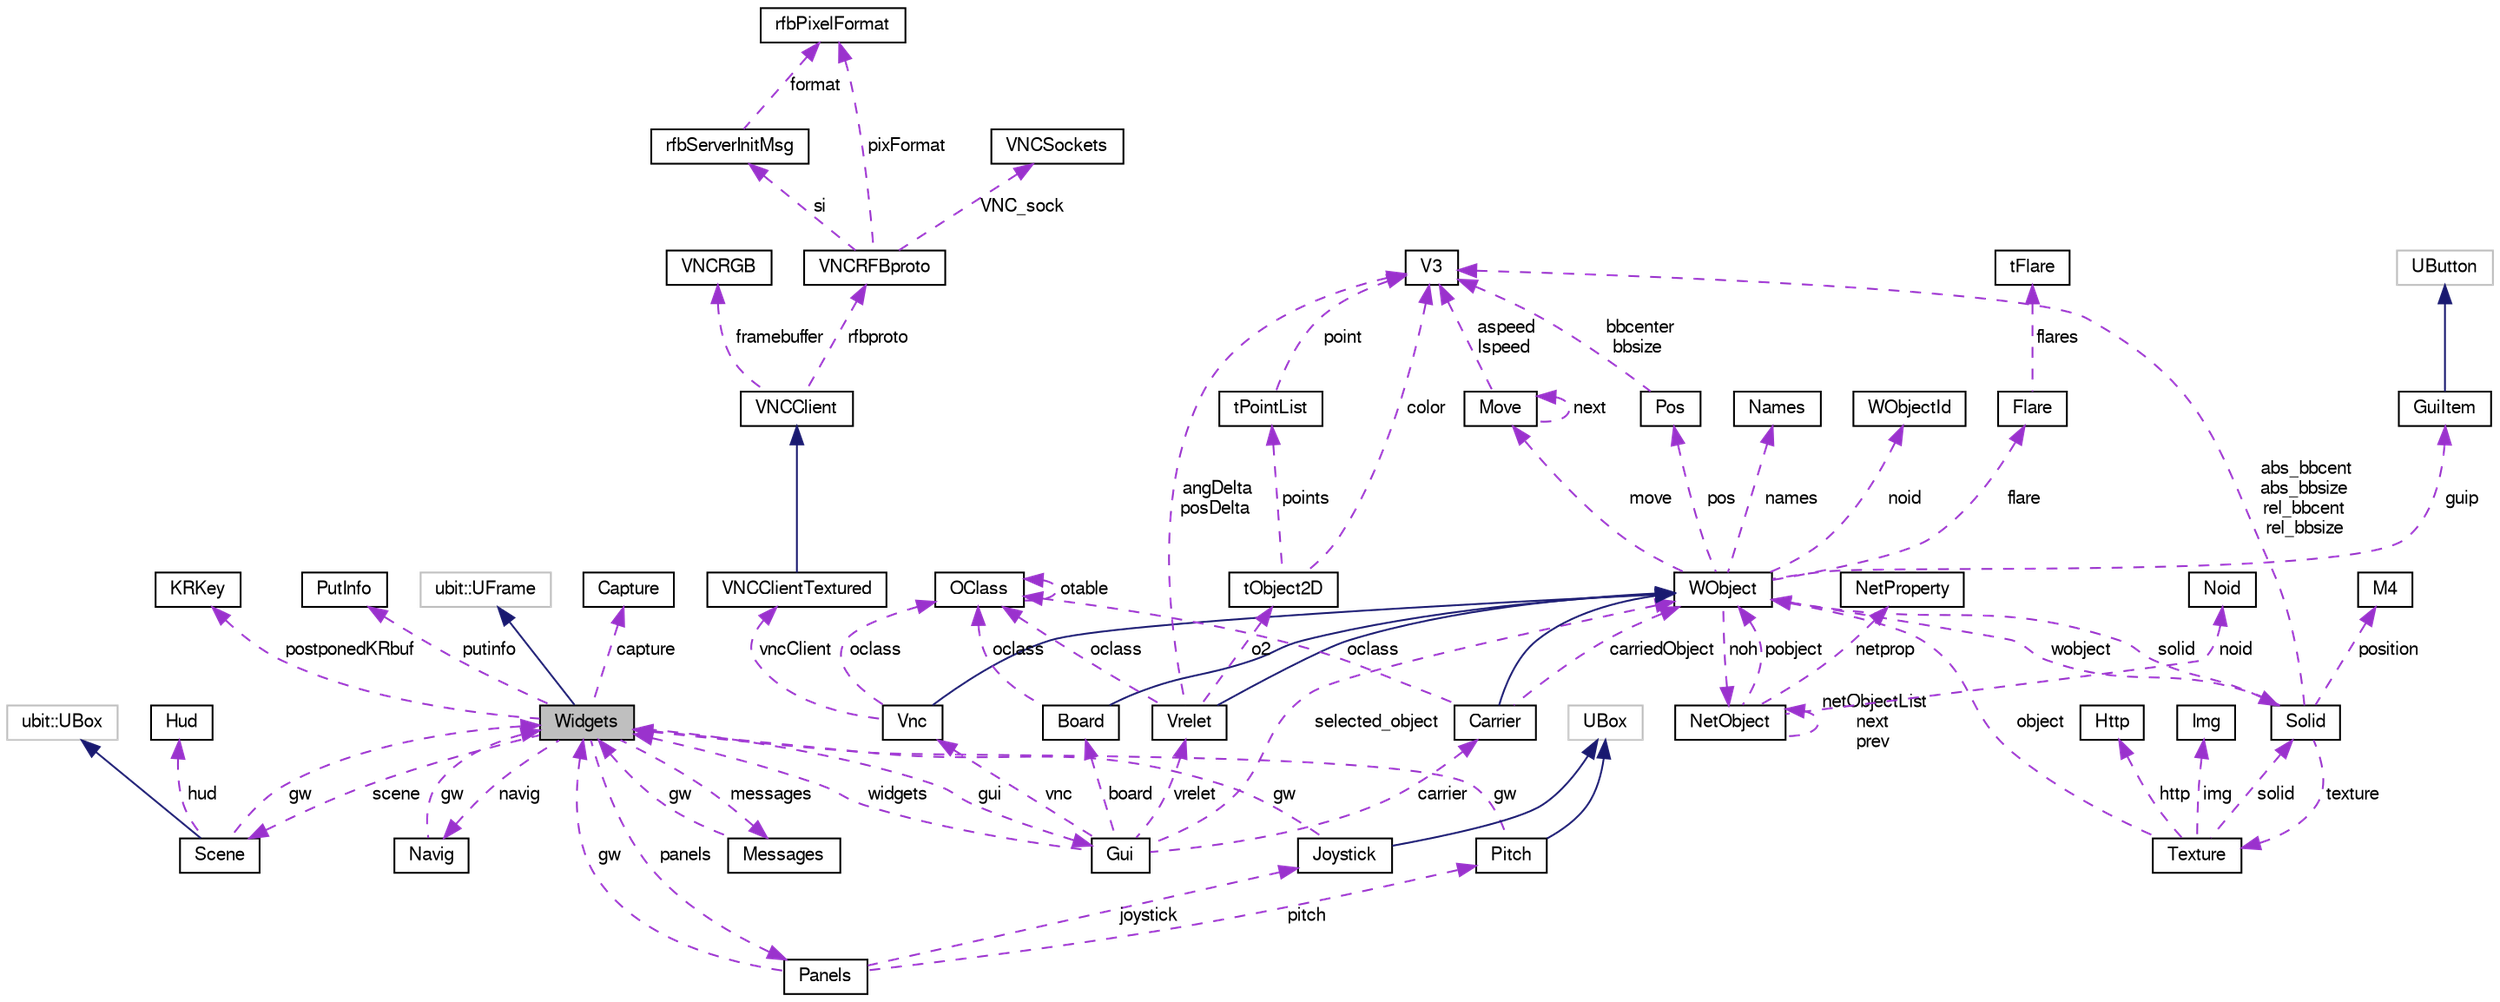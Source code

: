 digraph "Widgets"
{
 // LATEX_PDF_SIZE
  bgcolor="transparent";
  edge [fontname="FreeSans",fontsize="10",labelfontname="FreeSans",labelfontsize="10"];
  node [fontname="FreeSans",fontsize="10",shape=record];
  Node1 [label="Widgets",height=0.2,width=0.4,color="black", fillcolor="grey75", style="filled", fontcolor="black",tooltip="Widgets class."];
  Node2 -> Node1 [dir="back",color="midnightblue",fontsize="10",style="solid",fontname="FreeSans"];
  Node2 [label="ubit::UFrame",height=0.2,width=0.4,color="grey75",tooltip=" "];
  Node3 -> Node1 [dir="back",color="darkorchid3",fontsize="10",style="dashed",label=" messages" ,fontname="FreeSans"];
  Node3 [label="Messages",height=0.2,width=0.4,color="black",URL="$a01540.html",tooltip=" "];
  Node1 -> Node3 [dir="back",color="darkorchid3",fontsize="10",style="dashed",label=" gw" ,fontname="FreeSans"];
  Node4 -> Node1 [dir="back",color="darkorchid3",fontsize="10",style="dashed",label=" capture" ,fontname="FreeSans"];
  Node4 [label="Capture",height=0.2,width=0.4,color="black",URL="$a01524.html",tooltip=" "];
  Node5 -> Node1 [dir="back",color="darkorchid3",fontsize="10",style="dashed",label=" postponedKRbuf" ,fontname="FreeSans"];
  Node5 [label="KRKey",height=0.2,width=0.4,color="black",URL="$a01580.html",tooltip="KR structure for postponing Key Releases when AutoRepeat is ON."];
  Node6 -> Node1 [dir="back",color="darkorchid3",fontsize="10",style="dashed",label=" scene" ,fontname="FreeSans"];
  Node6 [label="Scene",height=0.2,width=0.4,color="black",URL="$a01456.html",tooltip=" "];
  Node7 -> Node6 [dir="back",color="midnightblue",fontsize="10",style="solid",fontname="FreeSans"];
  Node7 [label="ubit::UBox",height=0.2,width=0.4,color="grey75",tooltip=" "];
  Node8 -> Node6 [dir="back",color="darkorchid3",fontsize="10",style="dashed",label=" hud" ,fontname="FreeSans"];
  Node8 [label="Hud",height=0.2,width=0.4,color="black",URL="$a02232.html",tooltip="Hud class."];
  Node1 -> Node6 [dir="back",color="darkorchid3",fontsize="10",style="dashed",label=" gw" ,fontname="FreeSans"];
  Node9 -> Node1 [dir="back",color="darkorchid3",fontsize="10",style="dashed",label=" gui" ,fontname="FreeSans"];
  Node9 [label="Gui",height=0.2,width=0.4,color="black",URL="$a01532.html",tooltip="Gui Class."];
  Node10 -> Node9 [dir="back",color="darkorchid3",fontsize="10",style="dashed",label=" board" ,fontname="FreeSans"];
  Node10 [label="Board",height=0.2,width=0.4,color="black",URL="$a01624.html",tooltip="Board class."];
  Node11 -> Node10 [dir="back",color="midnightblue",fontsize="10",style="solid",fontname="FreeSans"];
  Node11 [label="WObject",height=0.2,width=0.4,color="black",URL="$a02108.html",tooltip="WObject Class."];
  Node12 -> Node11 [dir="back",color="darkorchid3",fontsize="10",style="dashed",label=" move" ,fontname="FreeSans"];
  Node12 [label="Move",height=0.2,width=0.4,color="black",URL="$a02104.html",tooltip="Move struct."];
  Node12 -> Node12 [dir="back",color="darkorchid3",fontsize="10",style="dashed",label=" next" ,fontname="FreeSans"];
  Node13 -> Node12 [dir="back",color="darkorchid3",fontsize="10",style="dashed",label=" aspeed\nlspeed" ,fontname="FreeSans"];
  Node13 [label="V3",height=0.2,width=0.4,color="black",URL="$a01436.html",tooltip=" "];
  Node14 -> Node11 [dir="back",color="darkorchid3",fontsize="10",style="dashed",label=" names" ,fontname="FreeSans"];
  Node14 [label="Names",height=0.2,width=0.4,color="black",URL="$a02096.html",tooltip="Names struct."];
  Node15 -> Node11 [dir="back",color="darkorchid3",fontsize="10",style="dashed",label=" noid" ,fontname="FreeSans"];
  Node15 [label="WObjectId",height=0.2,width=0.4,color="black",URL="$a02092.html",tooltip="WObjectId Class."];
  Node16 -> Node11 [dir="back",color="darkorchid3",fontsize="10",style="dashed",label=" noh" ,fontname="FreeSans"];
  Node16 [label="NetObject",height=0.2,width=0.4,color="black",URL="$a02116.html",tooltip="NetObject class."];
  Node16 -> Node16 [dir="back",color="darkorchid3",fontsize="10",style="dashed",label=" netObjectList\nnext\nprev" ,fontname="FreeSans"];
  Node17 -> Node16 [dir="back",color="darkorchid3",fontsize="10",style="dashed",label=" netprop" ,fontname="FreeSans"];
  Node17 [label="NetProperty",height=0.2,width=0.4,color="black",URL="$a02120.html",tooltip="NetProperty class."];
  Node18 -> Node16 [dir="back",color="darkorchid3",fontsize="10",style="dashed",label=" noid" ,fontname="FreeSans"];
  Node18 [label="Noid",height=0.2,width=0.4,color="black",URL="$a02124.html",tooltip="Noid class."];
  Node11 -> Node16 [dir="back",color="darkorchid3",fontsize="10",style="dashed",label=" pobject" ,fontname="FreeSans"];
  Node19 -> Node11 [dir="back",color="darkorchid3",fontsize="10",style="dashed",label=" solid" ,fontname="FreeSans"];
  Node19 [label="Solid",height=0.2,width=0.4,color="black",URL="$a02252.html",tooltip="Solid class."];
  Node20 -> Node19 [dir="back",color="darkorchid3",fontsize="10",style="dashed",label=" texture" ,fontname="FreeSans"];
  Node20 [label="Texture",height=0.2,width=0.4,color="black",URL="$a02332.html",tooltip="Texture class describes a texture entry in the memory cache."];
  Node21 -> Node20 [dir="back",color="darkorchid3",fontsize="10",style="dashed",label=" http" ,fontname="FreeSans"];
  Node21 [label="Http",height=0.2,width=0.4,color="black",URL="$a01424.html",tooltip="Http Class I/O methods."];
  Node19 -> Node20 [dir="back",color="darkorchid3",fontsize="10",style="dashed",label=" solid" ,fontname="FreeSans"];
  Node11 -> Node20 [dir="back",color="darkorchid3",fontsize="10",style="dashed",label=" object" ,fontname="FreeSans"];
  Node22 -> Node20 [dir="back",color="darkorchid3",fontsize="10",style="dashed",label=" img" ,fontname="FreeSans"];
  Node22 [label="Img",height=0.2,width=0.4,color="black",URL="$a02316.html",tooltip="Img class."];
  Node23 -> Node19 [dir="back",color="darkorchid3",fontsize="10",style="dashed",label=" position" ,fontname="FreeSans"];
  Node23 [label="M4",height=0.2,width=0.4,color="black",URL="$a01428.html",tooltip=" "];
  Node13 -> Node19 [dir="back",color="darkorchid3",fontsize="10",style="dashed",label=" abs_bbcent\nabs_bbsize\nrel_bbcent\nrel_bbsize" ,fontname="FreeSans"];
  Node11 -> Node19 [dir="back",color="darkorchid3",fontsize="10",style="dashed",label=" wobject" ,fontname="FreeSans"];
  Node24 -> Node11 [dir="back",color="darkorchid3",fontsize="10",style="dashed",label=" guip" ,fontname="FreeSans"];
  Node24 [label="GuiItem",height=0.2,width=0.4,color="black",URL="$a01572.html",tooltip="GuiItem Class."];
  Node25 -> Node24 [dir="back",color="midnightblue",fontsize="10",style="solid",fontname="FreeSans"];
  Node25 [label="UButton",height=0.2,width=0.4,color="grey75",tooltip=" "];
  Node26 -> Node11 [dir="back",color="darkorchid3",fontsize="10",style="dashed",label=" flare" ,fontname="FreeSans"];
  Node26 [label="Flare",height=0.2,width=0.4,color="black",URL="$a02224.html",tooltip="Flare class."];
  Node27 -> Node26 [dir="back",color="darkorchid3",fontsize="10",style="dashed",label=" flares" ,fontname="FreeSans"];
  Node27 [label="tFlare",height=0.2,width=0.4,color="black",URL="$a02220.html",tooltip=" "];
  Node28 -> Node11 [dir="back",color="darkorchid3",fontsize="10",style="dashed",label=" pos" ,fontname="FreeSans"];
  Node28 [label="Pos",height=0.2,width=0.4,color="black",URL="$a02100.html",tooltip="Pos struct."];
  Node13 -> Node28 [dir="back",color="darkorchid3",fontsize="10",style="dashed",label=" bbcenter\nbbsize" ,fontname="FreeSans"];
  Node29 -> Node10 [dir="back",color="darkorchid3",fontsize="10",style="dashed",label=" oclass" ,fontname="FreeSans"];
  Node29 [label="OClass",height=0.2,width=0.4,color="black",URL="$a01892.html",tooltip="OClass Class."];
  Node29 -> Node29 [dir="back",color="darkorchid3",fontsize="10",style="dashed",label=" otable" ,fontname="FreeSans"];
  Node30 -> Node9 [dir="back",color="darkorchid3",fontsize="10",style="dashed",label=" vnc" ,fontname="FreeSans"];
  Node30 [label="Vnc",height=0.2,width=0.4,color="black",URL="$a02040.html",tooltip="Vnc class."];
  Node11 -> Node30 [dir="back",color="midnightblue",fontsize="10",style="solid",fontname="FreeSans"];
  Node31 -> Node30 [dir="back",color="darkorchid3",fontsize="10",style="dashed",label=" vncClient" ,fontname="FreeSans"];
  Node31 [label="VNCClientTextured",height=0.2,width=0.4,color="black",URL="$a02792.html",tooltip="class VNCClientTextured inherits everything from VNCClient the framebuffer allocated is bigger than t..."];
  Node32 -> Node31 [dir="back",color="midnightblue",fontsize="10",style="solid",fontname="FreeSans"];
  Node32 [label="VNCClient",height=0.2,width=0.4,color="black",URL="$a02788.html",tooltip="class VNCClient object will be used in VReng:"];
  Node33 -> Node32 [dir="back",color="darkorchid3",fontsize="10",style="dashed",label=" framebuffer" ,fontname="FreeSans"];
  Node33 [label="VNCRGB",height=0.2,width=0.4,color="black",URL="$a02784.html",tooltip="class VNCRGB this is what our framebuffer is made of 24 bits per pixel 8bits for Red,..."];
  Node34 -> Node32 [dir="back",color="darkorchid3",fontsize="10",style="dashed",label=" rfbproto" ,fontname="FreeSans"];
  Node34 [label="VNCRFBproto",height=0.2,width=0.4,color="black",URL="$a02880.html",tooltip=" "];
  Node35 -> Node34 [dir="back",color="darkorchid3",fontsize="10",style="dashed",label=" si" ,fontname="FreeSans"];
  Node35 [label="rfbServerInitMsg",height=0.2,width=0.4,color="black",URL="$a02808.html",tooltip=" "];
  Node36 -> Node35 [dir="back",color="darkorchid3",fontsize="10",style="dashed",label=" format" ,fontname="FreeSans"];
  Node36 [label="rfbPixelFormat",height=0.2,width=0.4,color="black",URL="$a02800.html",tooltip=" "];
  Node37 -> Node34 [dir="back",color="darkorchid3",fontsize="10",style="dashed",label=" VNC_sock" ,fontname="FreeSans"];
  Node37 [label="VNCSockets",height=0.2,width=0.4,color="black",URL="$a02884.html",tooltip="VNCSocket class."];
  Node36 -> Node34 [dir="back",color="darkorchid3",fontsize="10",style="dashed",label=" pixFormat" ,fontname="FreeSans"];
  Node29 -> Node30 [dir="back",color="darkorchid3",fontsize="10",style="dashed",label=" oclass" ,fontname="FreeSans"];
  Node38 -> Node9 [dir="back",color="darkorchid3",fontsize="10",style="dashed",label=" carrier" ,fontname="FreeSans"];
  Node38 [label="Carrier",height=0.2,width=0.4,color="black",URL="$a01648.html",tooltip="Carrier class."];
  Node11 -> Node38 [dir="back",color="midnightblue",fontsize="10",style="solid",fontname="FreeSans"];
  Node29 -> Node38 [dir="back",color="darkorchid3",fontsize="10",style="dashed",label=" oclass" ,fontname="FreeSans"];
  Node11 -> Node38 [dir="back",color="darkorchid3",fontsize="10",style="dashed",label=" carriedObject" ,fontname="FreeSans"];
  Node1 -> Node9 [dir="back",color="darkorchid3",fontsize="10",style="dashed",label=" widgets" ,fontname="FreeSans"];
  Node39 -> Node9 [dir="back",color="darkorchid3",fontsize="10",style="dashed",label=" vrelet" ,fontname="FreeSans"];
  Node39 [label="Vrelet",height=0.2,width=0.4,color="black",URL="$a02052.html",tooltip="Vrelet class."];
  Node11 -> Node39 [dir="back",color="midnightblue",fontsize="10",style="solid",fontname="FreeSans"];
  Node40 -> Node39 [dir="back",color="darkorchid3",fontsize="10",style="dashed",label=" o2" ,fontname="FreeSans"];
  Node40 [label="tObject2D",height=0.2,width=0.4,color="black",URL="$a02048.html",tooltip="2D objects"];
  Node41 -> Node40 [dir="back",color="darkorchid3",fontsize="10",style="dashed",label=" points" ,fontname="FreeSans"];
  Node41 [label="tPointList",height=0.2,width=0.4,color="black",URL="$a02044.html",tooltip="List of 3D points."];
  Node13 -> Node41 [dir="back",color="darkorchid3",fontsize="10",style="dashed",label=" point" ,fontname="FreeSans"];
  Node13 -> Node40 [dir="back",color="darkorchid3",fontsize="10",style="dashed",label=" color" ,fontname="FreeSans"];
  Node29 -> Node39 [dir="back",color="darkorchid3",fontsize="10",style="dashed",label=" oclass" ,fontname="FreeSans"];
  Node13 -> Node39 [dir="back",color="darkorchid3",fontsize="10",style="dashed",label=" angDelta\nposDelta" ,fontname="FreeSans"];
  Node11 -> Node9 [dir="back",color="darkorchid3",fontsize="10",style="dashed",label=" selected_object" ,fontname="FreeSans"];
  Node42 -> Node1 [dir="back",color="darkorchid3",fontsize="10",style="dashed",label=" navig" ,fontname="FreeSans"];
  Node42 [label="Navig",height=0.2,width=0.4,color="black",URL="$a01552.html",tooltip="Navig class."];
  Node1 -> Node42 [dir="back",color="darkorchid3",fontsize="10",style="dashed",label=" gw" ,fontname="FreeSans"];
  Node43 -> Node1 [dir="back",color="darkorchid3",fontsize="10",style="dashed",label=" putinfo" ,fontname="FreeSans"];
  Node43 [label="PutInfo",height=0.2,width=0.4,color="black",URL="$a01544.html",tooltip="PutInfo class."];
  Node44 -> Node1 [dir="back",color="darkorchid3",fontsize="10",style="dashed",label=" panels" ,fontname="FreeSans"];
  Node44 [label="Panels",height=0.2,width=0.4,color="black",URL="$a01560.html",tooltip="Panels class."];
  Node45 -> Node44 [dir="back",color="darkorchid3",fontsize="10",style="dashed",label=" joystick" ,fontname="FreeSans"];
  Node45 [label="Joystick",height=0.2,width=0.4,color="black",URL="$a01536.html",tooltip="GUI Joystick."];
  Node46 -> Node45 [dir="back",color="midnightblue",fontsize="10",style="solid",fontname="FreeSans"];
  Node46 [label="UBox",height=0.2,width=0.4,color="grey75",tooltip=" "];
  Node1 -> Node45 [dir="back",color="darkorchid3",fontsize="10",style="dashed",label=" gw" ,fontname="FreeSans"];
  Node47 -> Node44 [dir="back",color="darkorchid3",fontsize="10",style="dashed",label=" pitch" ,fontname="FreeSans"];
  Node47 [label="Pitch",height=0.2,width=0.4,color="black",URL="$a01564.html",tooltip="Pitch class."];
  Node46 -> Node47 [dir="back",color="midnightblue",fontsize="10",style="solid",fontname="FreeSans"];
  Node1 -> Node47 [dir="back",color="darkorchid3",fontsize="10",style="dashed",label=" gw" ,fontname="FreeSans"];
  Node1 -> Node44 [dir="back",color="darkorchid3",fontsize="10",style="dashed",label=" gw" ,fontname="FreeSans"];
}
